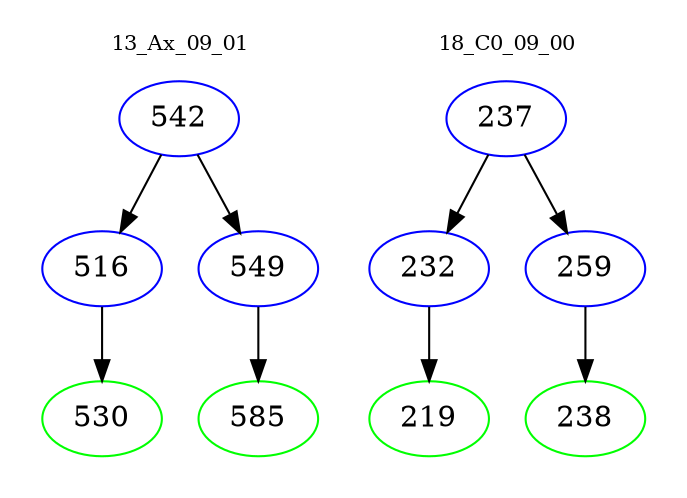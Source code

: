 digraph{
subgraph cluster_0 {
color = white
label = "13_Ax_09_01";
fontsize=10;
T0_542 [label="542", color="blue"]
T0_542 -> T0_516 [color="black"]
T0_516 [label="516", color="blue"]
T0_516 -> T0_530 [color="black"]
T0_530 [label="530", color="green"]
T0_542 -> T0_549 [color="black"]
T0_549 [label="549", color="blue"]
T0_549 -> T0_585 [color="black"]
T0_585 [label="585", color="green"]
}
subgraph cluster_1 {
color = white
label = "18_C0_09_00";
fontsize=10;
T1_237 [label="237", color="blue"]
T1_237 -> T1_232 [color="black"]
T1_232 [label="232", color="blue"]
T1_232 -> T1_219 [color="black"]
T1_219 [label="219", color="green"]
T1_237 -> T1_259 [color="black"]
T1_259 [label="259", color="blue"]
T1_259 -> T1_238 [color="black"]
T1_238 [label="238", color="green"]
}
}

